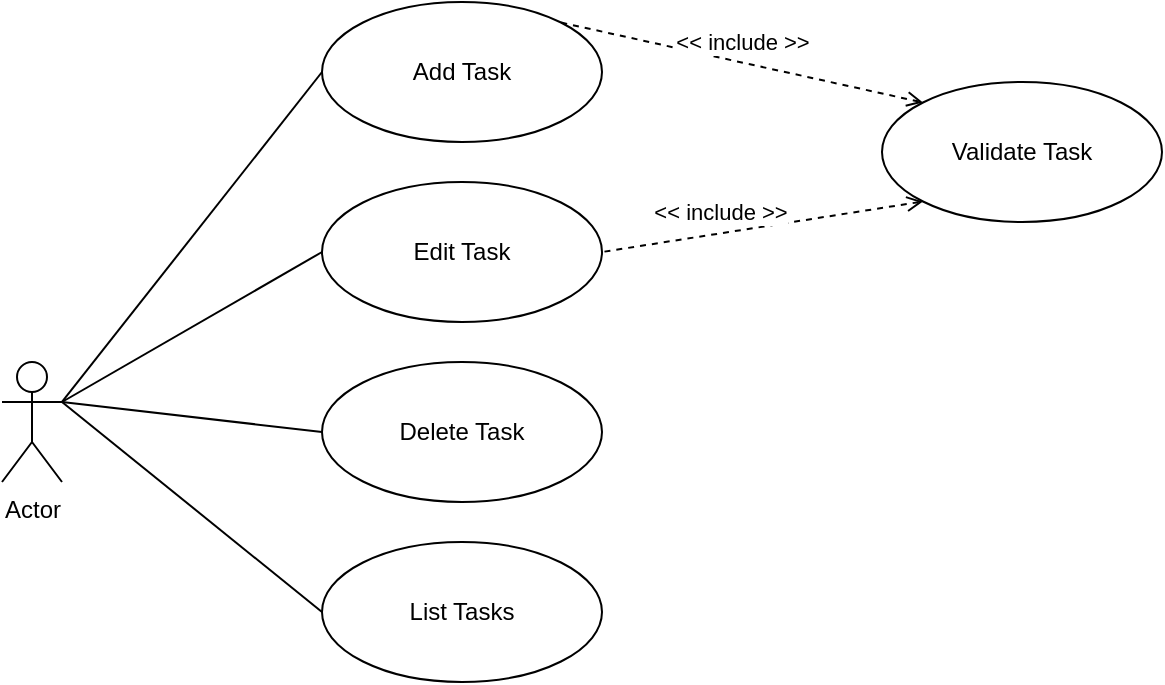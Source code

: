 <mxfile>
    <diagram id="sh7J7erF2aYugvHl6vvz" name="Todo_Usecase">
        <mxGraphModel dx="1615" dy="774" grid="1" gridSize="10" guides="1" tooltips="1" connect="1" arrows="1" fold="1" page="1" pageScale="1" pageWidth="850" pageHeight="1100" math="0" shadow="0">
            <root>
                <mxCell id="0"/>
                <mxCell id="1" parent="0"/>
                <mxCell id="7uub85wDN1RPU5bIgR91-1" value="Actor" style="shape=umlActor;verticalLabelPosition=bottom;verticalAlign=top;html=1;" vertex="1" parent="1">
                    <mxGeometry x="120" y="540" width="30" height="60" as="geometry"/>
                </mxCell>
                <mxCell id="7uub85wDN1RPU5bIgR91-2" style="edgeStyle=none;html=1;exitX=0;exitY=0.5;exitDx=0;exitDy=0;entryX=1;entryY=0.333;entryDx=0;entryDy=0;entryPerimeter=0;endArrow=none;endFill=0;" edge="1" parent="1" source="7uub85wDN1RPU5bIgR91-3" target="7uub85wDN1RPU5bIgR91-1">
                    <mxGeometry relative="1" as="geometry"/>
                </mxCell>
                <mxCell id="7uub85wDN1RPU5bIgR91-3" value="Add Task" style="ellipse;whiteSpace=wrap;html=1;" vertex="1" parent="1">
                    <mxGeometry x="280" y="360" width="140" height="70" as="geometry"/>
                </mxCell>
                <mxCell id="7uub85wDN1RPU5bIgR91-4" style="edgeStyle=none;html=1;exitX=0;exitY=0.5;exitDx=0;exitDy=0;endArrow=none;endFill=0;" edge="1" parent="1" source="7uub85wDN1RPU5bIgR91-5">
                    <mxGeometry relative="1" as="geometry">
                        <mxPoint x="150" y="560" as="targetPoint"/>
                    </mxGeometry>
                </mxCell>
                <mxCell id="7uub85wDN1RPU5bIgR91-5" value="Edit Task" style="ellipse;whiteSpace=wrap;html=1;" vertex="1" parent="1">
                    <mxGeometry x="280" y="450" width="140" height="70" as="geometry"/>
                </mxCell>
                <mxCell id="7uub85wDN1RPU5bIgR91-6" style="edgeStyle=none;html=1;exitX=0;exitY=0.5;exitDx=0;exitDy=0;entryX=1;entryY=0.333;entryDx=0;entryDy=0;entryPerimeter=0;endArrow=none;endFill=0;" edge="1" parent="1" source="7uub85wDN1RPU5bIgR91-7" target="7uub85wDN1RPU5bIgR91-1">
                    <mxGeometry relative="1" as="geometry"/>
                </mxCell>
                <mxCell id="7uub85wDN1RPU5bIgR91-7" value="Delete Task" style="ellipse;whiteSpace=wrap;html=1;" vertex="1" parent="1">
                    <mxGeometry x="280" y="540" width="140" height="70" as="geometry"/>
                </mxCell>
                <mxCell id="7uub85wDN1RPU5bIgR91-8" style="edgeStyle=none;html=1;exitX=0;exitY=0.5;exitDx=0;exitDy=0;entryX=1;entryY=0.333;entryDx=0;entryDy=0;entryPerimeter=0;endArrow=none;endFill=0;" edge="1" parent="1" source="7uub85wDN1RPU5bIgR91-9" target="7uub85wDN1RPU5bIgR91-1">
                    <mxGeometry relative="1" as="geometry"/>
                </mxCell>
                <mxCell id="7uub85wDN1RPU5bIgR91-9" value="List Tasks" style="ellipse;whiteSpace=wrap;html=1;" vertex="1" parent="1">
                    <mxGeometry x="280" y="630" width="140" height="70" as="geometry"/>
                </mxCell>
                <mxCell id="7uub85wDN1RPU5bIgR91-10" style="edgeStyle=none;html=1;exitX=0;exitY=0;exitDx=0;exitDy=0;entryX=1;entryY=0;entryDx=0;entryDy=0;endArrow=none;endFill=0;dashed=1;startArrow=open;startFill=0;" edge="1" parent="1" source="7uub85wDN1RPU5bIgR91-14" target="7uub85wDN1RPU5bIgR91-3">
                    <mxGeometry relative="1" as="geometry"/>
                </mxCell>
                <mxCell id="7uub85wDN1RPU5bIgR91-11" value="&amp;lt;&amp;lt; include &amp;gt;&amp;gt;" style="edgeLabel;html=1;align=center;verticalAlign=middle;resizable=0;points=[];" vertex="1" connectable="0" parent="7uub85wDN1RPU5bIgR91-10">
                    <mxGeometry x="0.255" y="1" relative="1" as="geometry">
                        <mxPoint x="23" y="-6" as="offset"/>
                    </mxGeometry>
                </mxCell>
                <mxCell id="7uub85wDN1RPU5bIgR91-12" style="edgeStyle=none;html=1;exitX=0;exitY=1;exitDx=0;exitDy=0;entryX=1;entryY=0.5;entryDx=0;entryDy=0;dashed=1;startArrow=open;startFill=0;endArrow=none;endFill=0;" edge="1" parent="1" source="7uub85wDN1RPU5bIgR91-14" target="7uub85wDN1RPU5bIgR91-5">
                    <mxGeometry relative="1" as="geometry"/>
                </mxCell>
                <mxCell id="7uub85wDN1RPU5bIgR91-13" value="&amp;lt;&amp;lt; include &amp;gt;&amp;gt;" style="edgeLabel;html=1;align=center;verticalAlign=middle;resizable=0;points=[];" vertex="1" connectable="0" parent="7uub85wDN1RPU5bIgR91-12">
                    <mxGeometry x="0.389" y="5" relative="1" as="geometry">
                        <mxPoint x="9" y="-17" as="offset"/>
                    </mxGeometry>
                </mxCell>
                <mxCell id="7uub85wDN1RPU5bIgR91-14" value="Validate Task" style="ellipse;whiteSpace=wrap;html=1;" vertex="1" parent="1">
                    <mxGeometry x="560" y="400" width="140" height="70" as="geometry"/>
                </mxCell>
            </root>
        </mxGraphModel>
    </diagram>
    <diagram id="pwobWAUgijRtCac4hcTn" name="MVP_ClassDiagram">
        <mxGraphModel dx="1050" dy="503" grid="1" gridSize="10" guides="1" tooltips="1" connect="1" arrows="1" fold="1" page="1" pageScale="1" pageWidth="850" pageHeight="1100" math="0" shadow="0">
            <root>
                <mxCell id="0"/>
                <mxCell id="1" parent="0"/>
                <mxCell id="uU5DJjp9jRrtXaKo1Rk1-1" value="TodoModel" style="swimlane;fontStyle=1;align=center;verticalAlign=top;childLayout=stackLayout;horizontal=1;startSize=28;horizontalStack=0;resizeParent=1;resizeParentMax=0;resizeLast=0;collapsible=1;marginBottom=0;" parent="1" vertex="1">
                    <mxGeometry x="715" y="460" width="130" height="180" as="geometry">
                        <mxRectangle x="655" y="377" width="100" height="30" as="alternateBounds"/>
                    </mxGeometry>
                </mxCell>
                <mxCell id="uU5DJjp9jRrtXaKo1Rk1-2" value="- id: number&#10;- title: string&#10;- description: string&#10;- duration: number&#10;- status: StatusEnum" style="text;strokeColor=none;fillColor=none;align=left;verticalAlign=top;spacingLeft=4;spacingRight=4;overflow=hidden;rotatable=0;points=[[0,0.5],[1,0.5]];portConstraint=eastwest;" parent="uU5DJjp9jRrtXaKo1Rk1-1" vertex="1">
                    <mxGeometry y="28" width="130" height="74" as="geometry"/>
                </mxCell>
                <mxCell id="uU5DJjp9jRrtXaKo1Rk1-3" value="" style="line;strokeWidth=1;fillColor=none;align=left;verticalAlign=middle;spacingTop=-1;spacingLeft=3;spacingRight=3;rotatable=0;labelPosition=right;points=[];portConstraint=eastwest;strokeColor=inherit;" parent="uU5DJjp9jRrtXaKo1Rk1-1" vertex="1">
                    <mxGeometry y="102" width="130" height="8" as="geometry"/>
                </mxCell>
                <mxCell id="uU5DJjp9jRrtXaKo1Rk1-4" value="+ get/set title&#10;+ get/set description&#10;+ get/set duration&#10;+ get/set status" style="text;strokeColor=none;fillColor=none;align=left;verticalAlign=top;spacingLeft=4;spacingRight=4;overflow=hidden;rotatable=0;points=[[0,0.5],[1,0.5]];portConstraint=eastwest;" parent="uU5DJjp9jRrtXaKo1Rk1-1" vertex="1">
                    <mxGeometry y="110" width="130" height="70" as="geometry"/>
                </mxCell>
                <mxCell id="4igXV5ELRWF6kjezGDT6-8" style="edgeStyle=none;html=1;exitX=0.5;exitY=1;exitDx=0;exitDy=0;entryX=0.5;entryY=0;entryDx=0;entryDy=0;endArrow=open;endFill=0;" parent="1" source="uU5DJjp9jRrtXaKo1Rk1-5" target="x4M4Bi2zKPbkmBw32K21-12" edge="1">
                    <mxGeometry relative="1" as="geometry"/>
                </mxCell>
                <mxCell id="4igXV5ELRWF6kjezGDT6-11" style="edgeStyle=none;html=1;exitX=1;exitY=0.5;exitDx=0;exitDy=0;entryX=0;entryY=0.5;entryDx=0;entryDy=0;endArrow=open;endFill=0;" parent="1" source="uU5DJjp9jRrtXaKo1Rk1-5" target="x4M4Bi2zKPbkmBw32K21-16" edge="1">
                    <mxGeometry relative="1" as="geometry"/>
                </mxCell>
                <mxCell id="C2bSEk6IoM--utISVfZk-4" style="html=1;exitX=0.75;exitY=1;exitDx=0;exitDy=0;entryX=0;entryY=0.5;entryDx=0;entryDy=0;fontColor=#FFFFFF;endArrow=open;endFill=0;" parent="1" source="uU5DJjp9jRrtXaKo1Rk1-5" target="uU5DJjp9jRrtXaKo1Rk1-1" edge="1">
                    <mxGeometry relative="1" as="geometry"/>
                </mxCell>
                <mxCell id="uU5DJjp9jRrtXaKo1Rk1-5" value="TodoPresenter" style="swimlane;fontStyle=1;align=center;verticalAlign=top;childLayout=stackLayout;horizontal=1;startSize=26;horizontalStack=0;resizeParent=1;resizeParentMax=0;resizeLast=0;collapsible=1;marginBottom=0;" parent="1" vertex="1">
                    <mxGeometry x="180" y="120" width="420" height="170" as="geometry">
                        <mxRectangle x="240" y="120" width="120" height="30" as="alternateBounds"/>
                    </mxGeometry>
                </mxCell>
                <mxCell id="uU5DJjp9jRrtXaKo1Rk1-6" value="- view: ITodoView&#10;- model: TodoModel&#10;- service: ITodoRepo" style="text;strokeColor=none;fillColor=none;align=left;verticalAlign=top;spacingLeft=4;spacingRight=4;overflow=hidden;rotatable=0;points=[[0,0.5],[1,0.5]];portConstraint=eastwest;" parent="uU5DJjp9jRrtXaKo1Rk1-5" vertex="1">
                    <mxGeometry y="26" width="420" height="54" as="geometry"/>
                </mxCell>
                <mxCell id="uU5DJjp9jRrtXaKo1Rk1-7" value="" style="line;strokeWidth=1;fillColor=none;align=left;verticalAlign=middle;spacingTop=-1;spacingLeft=3;spacingRight=3;rotatable=0;labelPosition=right;points=[];portConstraint=eastwest;strokeColor=inherit;" parent="uU5DJjp9jRrtXaKo1Rk1-5" vertex="1">
                    <mxGeometry y="80" width="420" height="8" as="geometry"/>
                </mxCell>
                <mxCell id="uU5DJjp9jRrtXaKo1Rk1-8" value="+ constructor(view: ITodoView, model: TodoModel, service: ITodoRepo): void&#10;+ getTodoList(): Todo[]&#10;+ createTodo(todo: Todo): void&#10;+ editTodo(todo: Todo): void&#10;+ deleteTodo(id: number): void" style="text;strokeColor=none;fillColor=none;align=left;verticalAlign=top;spacingLeft=4;spacingRight=4;overflow=hidden;rotatable=0;points=[[0,0.5],[1,0.5]];portConstraint=eastwest;" parent="uU5DJjp9jRrtXaKo1Rk1-5" vertex="1">
                    <mxGeometry y="88" width="420" height="82" as="geometry"/>
                </mxCell>
                <mxCell id="4igXV5ELRWF6kjezGDT6-9" style="edgeStyle=none;html=1;exitX=1;exitY=0.5;exitDx=0;exitDy=0;entryX=0;entryY=0.5;entryDx=0;entryDy=0;endArrow=block;endFill=0;dashed=1;" parent="1" source="x4M4Bi2zKPbkmBw32K21-5" target="x4M4Bi2zKPbkmBw32K21-12" edge="1">
                    <mxGeometry relative="1" as="geometry"/>
                </mxCell>
                <mxCell id="4igXV5ELRWF6kjezGDT6-17" style="edgeStyle=orthogonalEdgeStyle;html=1;exitX=0.5;exitY=0;exitDx=0;exitDy=0;entryX=0;entryY=0.5;entryDx=0;entryDy=0;endArrow=open;endFill=0;" parent="1" source="x4M4Bi2zKPbkmBw32K21-5" target="uU5DJjp9jRrtXaKo1Rk1-5" edge="1">
                    <mxGeometry relative="1" as="geometry"/>
                </mxCell>
                <mxCell id="x4M4Bi2zKPbkmBw32K21-5" value="TodoView" style="swimlane;fontStyle=1;align=center;verticalAlign=top;childLayout=stackLayout;horizontal=1;startSize=26;horizontalStack=0;resizeParent=1;resizeParentMax=0;resizeLast=0;collapsible=1;marginBottom=0;" parent="1" vertex="1">
                    <mxGeometry y="414" width="190" height="160" as="geometry">
                        <mxRectangle x="40" y="377" width="100" height="30" as="alternateBounds"/>
                    </mxGeometry>
                </mxCell>
                <mxCell id="x4M4Bi2zKPbkmBw32K21-6" value="+ todos: Todo[]&#10;+ errorMessage: string&#10;+ todoInput: Todo&#10;+ presenter: TodoPresenter" style="text;strokeColor=none;fillColor=none;align=left;verticalAlign=top;spacingLeft=4;spacingRight=4;overflow=hidden;rotatable=0;points=[[0,0.5],[1,0.5]];portConstraint=eastwest;" parent="x4M4Bi2zKPbkmBw32K21-5" vertex="1">
                    <mxGeometry y="26" width="190" height="64" as="geometry"/>
                </mxCell>
                <mxCell id="x4M4Bi2zKPbkmBw32K21-7" value="" style="line;strokeWidth=1;fillColor=none;align=left;verticalAlign=middle;spacingTop=-1;spacingLeft=3;spacingRight=3;rotatable=0;labelPosition=right;points=[];portConstraint=eastwest;strokeColor=inherit;" parent="x4M4Bi2zKPbkmBw32K21-5" vertex="1">
                    <mxGeometry y="90" width="190" height="8" as="geometry"/>
                </mxCell>
                <mxCell id="x4M4Bi2zKPbkmBw32K21-8" value="- handleCreate(todo:Todo): void&#10;- handleEdit(todo: Todo): void&#10;- handleDelete(id: number): void" style="text;strokeColor=none;fillColor=none;align=left;verticalAlign=top;spacingLeft=4;spacingRight=4;overflow=hidden;rotatable=0;points=[[0,0.5],[1,0.5]];portConstraint=eastwest;" parent="x4M4Bi2zKPbkmBw32K21-5" vertex="1">
                    <mxGeometry y="98" width="190" height="62" as="geometry"/>
                </mxCell>
                <mxCell id="x4M4Bi2zKPbkmBw32K21-12" value="&lt;&lt; interface &gt;&gt;&#10;ITodoView" style="swimlane;fontStyle=1;align=center;verticalAlign=top;childLayout=stackLayout;horizontal=1;startSize=40;horizontalStack=0;resizeParent=1;resizeParentMax=0;resizeLast=0;collapsible=1;marginBottom=0;" parent="1" vertex="1">
                    <mxGeometry x="250" y="438" width="280" height="112" as="geometry">
                        <mxRectangle x="330" y="430" width="130" height="40" as="alternateBounds"/>
                    </mxGeometry>
                </mxCell>
                <mxCell id="x4M4Bi2zKPbkmBw32K21-15" value="loadData(todos: Todo[]): void&#10;resetInput(): void&#10;showError(errorMessage: string): void&#10;showSuccess(successMessage: string): void" style="text;strokeColor=none;fillColor=none;align=left;verticalAlign=top;spacingLeft=4;spacingRight=4;overflow=hidden;rotatable=0;points=[[0,0.5],[1,0.5]];portConstraint=eastwest;" parent="x4M4Bi2zKPbkmBw32K21-12" vertex="1">
                    <mxGeometry y="40" width="280" height="72" as="geometry"/>
                </mxCell>
                <mxCell id="x4M4Bi2zKPbkmBw32K21-16" value="&lt;&lt; interface &gt;&gt;&#10;ITodoRepo" style="swimlane;fontStyle=1;align=center;verticalAlign=top;childLayout=stackLayout;horizontal=1;startSize=40;horizontalStack=0;resizeParent=1;resizeParentMax=0;resizeLast=0;collapsible=1;marginBottom=0;" parent="1" vertex="1">
                    <mxGeometry x="640" y="149" width="280" height="112" as="geometry">
                        <mxRectangle x="640" y="115" width="130" height="40" as="alternateBounds"/>
                    </mxGeometry>
                </mxCell>
                <mxCell id="x4M4Bi2zKPbkmBw32K21-18" value="getTodoList(): Todo[]&#10;createTodo(todo: Todo): void&#10;updateTodo(todo: Todo): void&#10;deleteTodo(id: number): void" style="text;strokeColor=none;fillColor=none;align=left;verticalAlign=top;spacingLeft=4;spacingRight=4;overflow=hidden;rotatable=0;points=[[0,0.5],[1,0.5]];portConstraint=eastwest;" parent="x4M4Bi2zKPbkmBw32K21-16" vertex="1">
                    <mxGeometry y="40" width="280" height="72" as="geometry"/>
                </mxCell>
                <mxCell id="4igXV5ELRWF6kjezGDT6-13" style="edgeStyle=none;html=1;exitX=0.5;exitY=0;exitDx=0;exitDy=0;entryX=0.5;entryY=1;entryDx=0;entryDy=0;endArrow=block;endFill=0;dashed=1;" parent="1" source="4igXV5ELRWF6kjezGDT6-4" target="x4M4Bi2zKPbkmBw32K21-16" edge="1">
                    <mxGeometry relative="1" as="geometry"/>
                </mxCell>
                <mxCell id="4igXV5ELRWF6kjezGDT6-4" value="TodoRepo" style="swimlane;fontStyle=1;align=center;verticalAlign=top;childLayout=stackLayout;horizontal=1;startSize=30;horizontalStack=0;resizeParent=1;resizeParentMax=0;resizeLast=0;collapsible=1;marginBottom=0;" parent="1" vertex="1" collapsed="1">
                    <mxGeometry x="730" y="320" width="100" height="30" as="geometry">
                        <mxRectangle x="655" y="230" width="160" height="30" as="alternateBounds"/>
                    </mxGeometry>
                </mxCell>
            </root>
        </mxGraphModel>
    </diagram>
    <diagram id="l4eYUrH_tBh5eO2mnF7a" name="VIPER_ClassDiagram">
        <mxGraphModel dx="1050" dy="1603" grid="1" gridSize="10" guides="1" tooltips="1" connect="1" arrows="1" fold="1" page="1" pageScale="1" pageWidth="850" pageHeight="1100" math="0" shadow="0">
            <root>
                <mxCell id="0"/>
                <mxCell id="1" parent="0"/>
                <mxCell id="CTccMa4ZF6ZhDDbnoaF_-11" value="&lt;&lt; interface &gt;&gt;&#10;ITodoView" style="swimlane;fontStyle=1;align=center;verticalAlign=top;childLayout=stackLayout;horizontal=1;startSize=40;horizontalStack=0;resizeParent=1;resizeParentMax=0;resizeLast=0;collapsible=1;marginBottom=0;" parent="1" vertex="1">
                    <mxGeometry x="270" y="400" width="280" height="112" as="geometry">
                        <mxRectangle x="330" y="380" width="130" height="40" as="alternateBounds"/>
                    </mxGeometry>
                </mxCell>
                <mxCell id="CTccMa4ZF6ZhDDbnoaF_-12" value="loadData(todos: Todo[]): void&#10;resetInput(): void&#10;showError(errorMessage: string): void&#10;showSuccess(successMessage: string): void" style="text;strokeColor=none;fillColor=none;align=left;verticalAlign=top;spacingLeft=4;spacingRight=4;overflow=hidden;rotatable=0;points=[[0,0.5],[1,0.5]];portConstraint=eastwest;" parent="CTccMa4ZF6ZhDDbnoaF_-11" vertex="1">
                    <mxGeometry y="40" width="280" height="72" as="geometry"/>
                </mxCell>
                <mxCell id="LCTBcHF5Dp_FqrNE8A8V-1" style="edgeStyle=none;html=1;exitX=0.5;exitY=0;exitDx=0;exitDy=0;fontColor=#FFFFFF;endArrow=block;endFill=0;dashed=1;entryX=0.511;entryY=1.042;entryDx=0;entryDy=0;entryPerimeter=0;" parent="1" source="cbZlL0SL14AivZehqzmd-1" target="cbZlL0SL14AivZehqzmd-42" edge="1">
                    <mxGeometry relative="1" as="geometry">
                        <mxPoint x="1080" y="430" as="targetPoint"/>
                    </mxGeometry>
                </mxCell>
                <mxCell id="cbZlL0SL14AivZehqzmd-1" value="TodoRepo" style="swimlane;fontStyle=1;align=center;verticalAlign=top;childLayout=stackLayout;horizontal=1;startSize=60;horizontalStack=0;resizeParent=1;resizeParentMax=0;resizeLast=0;collapsible=1;marginBottom=0;" parent="1" vertex="1" collapsed="1">
                    <mxGeometry x="1020" y="441" width="120" height="30" as="geometry">
                        <mxRectangle x="645" y="410" width="155" height="30" as="alternateBounds"/>
                    </mxGeometry>
                </mxCell>
                <mxCell id="cbZlL0SL14AivZehqzmd-21" value="TodoEntity" style="swimlane;fontStyle=1;align=center;verticalAlign=top;childLayout=stackLayout;horizontal=1;startSize=26;horizontalStack=0;resizeParent=1;resizeParentMax=0;resizeLast=0;collapsible=1;marginBottom=0;" parent="1" vertex="1">
                    <mxGeometry x="1000" y="-73" width="160" height="188" as="geometry">
                        <mxRectangle x="1000" y="85" width="120" height="30" as="alternateBounds"/>
                    </mxGeometry>
                </mxCell>
                <mxCell id="cbZlL0SL14AivZehqzmd-22" value="- id: number&#10;- title: string&#10;- description: string&#10;- duration: number&#10;- status: StatusEnum" style="text;strokeColor=none;fillColor=none;align=left;verticalAlign=top;spacingLeft=4;spacingRight=4;overflow=hidden;rotatable=0;points=[[0,0.5],[1,0.5]];portConstraint=eastwest;" parent="cbZlL0SL14AivZehqzmd-21" vertex="1">
                    <mxGeometry y="26" width="160" height="84" as="geometry"/>
                </mxCell>
                <mxCell id="cbZlL0SL14AivZehqzmd-23" value="" style="line;strokeWidth=1;fillColor=none;align=left;verticalAlign=middle;spacingTop=-1;spacingLeft=3;spacingRight=3;rotatable=0;labelPosition=right;points=[];portConstraint=eastwest;strokeColor=inherit;" parent="cbZlL0SL14AivZehqzmd-21" vertex="1">
                    <mxGeometry y="110" width="160" height="8" as="geometry"/>
                </mxCell>
                <mxCell id="cbZlL0SL14AivZehqzmd-24" value="+ get/set title&#10;+ get/set description&#10;+ get/set duration&#10;+ get/set status" style="text;strokeColor=none;fillColor=none;align=left;verticalAlign=top;spacingLeft=4;spacingRight=4;overflow=hidden;rotatable=0;points=[[0,0.5],[1,0.5]];portConstraint=eastwest;" parent="cbZlL0SL14AivZehqzmd-21" vertex="1">
                    <mxGeometry y="118" width="160" height="70" as="geometry"/>
                </mxCell>
                <mxCell id="LCTBcHF5Dp_FqrNE8A8V-3" style="edgeStyle=none;html=1;exitX=1;exitY=0.5;exitDx=0;exitDy=0;entryX=0;entryY=0.5;entryDx=0;entryDy=0;fontColor=#FFFFFF;endArrow=open;endFill=0;" parent="1" source="cbZlL0SL14AivZehqzmd-25" target="cbZlL0SL14AivZehqzmd-29" edge="1">
                    <mxGeometry relative="1" as="geometry"/>
                </mxCell>
                <mxCell id="LCTBcHF5Dp_FqrNE8A8V-6" style="edgeStyle=none;html=1;exitX=0.5;exitY=1;exitDx=0;exitDy=0;entryX=0.5;entryY=0;entryDx=0;entryDy=0;fontColor=#FFFFFF;endArrow=open;endFill=0;" parent="1" source="cbZlL0SL14AivZehqzmd-25" target="CTccMa4ZF6ZhDDbnoaF_-11" edge="1">
                    <mxGeometry relative="1" as="geometry"/>
                </mxCell>
                <mxCell id="cbZlL0SL14AivZehqzmd-25" value="TodoPresenter" style="swimlane;fontStyle=1;align=center;verticalAlign=top;childLayout=stackLayout;horizontal=1;startSize=26;horizontalStack=0;resizeParent=1;resizeParentMax=0;resizeLast=0;collapsible=1;marginBottom=0;" parent="1" vertex="1">
                    <mxGeometry x="240" y="115" width="340" height="150" as="geometry">
                        <mxRectangle x="230" y="170" width="120" height="30" as="alternateBounds"/>
                    </mxGeometry>
                </mxCell>
                <mxCell id="cbZlL0SL14AivZehqzmd-26" value="- view: ITodoView&#10;- interactor: TodoInteractor" style="text;strokeColor=none;fillColor=none;align=left;verticalAlign=top;spacingLeft=4;spacingRight=4;overflow=hidden;rotatable=0;points=[[0,0.5],[1,0.5]];portConstraint=eastwest;" parent="cbZlL0SL14AivZehqzmd-25" vertex="1">
                    <mxGeometry y="26" width="340" height="34" as="geometry"/>
                </mxCell>
                <mxCell id="cbZlL0SL14AivZehqzmd-27" value="" style="line;strokeWidth=1;fillColor=none;align=left;verticalAlign=middle;spacingTop=-1;spacingLeft=3;spacingRight=3;rotatable=0;labelPosition=right;points=[];portConstraint=eastwest;strokeColor=inherit;" parent="cbZlL0SL14AivZehqzmd-25" vertex="1">
                    <mxGeometry y="60" width="340" height="8" as="geometry"/>
                </mxCell>
                <mxCell id="cbZlL0SL14AivZehqzmd-28" value="+ constructor(view: ITodoView, interactor: TodoInteractor): void&#10;+ getTodoList(): Todo[]&#10;+ createTodo(todo: Todo): void&#10;+ editTodo(todo: Todo): void&#10;+ deleteTodo(id: number): void" style="text;strokeColor=none;fillColor=none;align=left;verticalAlign=top;spacingLeft=4;spacingRight=4;overflow=hidden;rotatable=0;points=[[0,0.5],[1,0.5]];portConstraint=eastwest;" parent="cbZlL0SL14AivZehqzmd-25" vertex="1">
                    <mxGeometry y="68" width="340" height="82" as="geometry"/>
                </mxCell>
                <mxCell id="LCTBcHF5Dp_FqrNE8A8V-4" style="edgeStyle=none;html=1;exitX=0.75;exitY=0;exitDx=0;exitDy=0;entryX=0;entryY=0.5;entryDx=0;entryDy=0;fontColor=#FFFFFF;endArrow=open;endFill=0;" parent="1" source="cbZlL0SL14AivZehqzmd-29" target="cbZlL0SL14AivZehqzmd-21" edge="1">
                    <mxGeometry relative="1" as="geometry"/>
                </mxCell>
                <mxCell id="LCTBcHF5Dp_FqrNE8A8V-5" style="edgeStyle=none;html=1;exitX=0.75;exitY=1;exitDx=0;exitDy=0;entryX=0;entryY=0.5;entryDx=0;entryDy=0;fontColor=#FFFFFF;endArrow=open;endFill=0;" parent="1" source="cbZlL0SL14AivZehqzmd-29" target="cbZlL0SL14AivZehqzmd-41" edge="1">
                    <mxGeometry relative="1" as="geometry"/>
                </mxCell>
                <mxCell id="cbZlL0SL14AivZehqzmd-29" value="TodoInteractor" style="swimlane;fontStyle=1;align=center;verticalAlign=top;childLayout=stackLayout;horizontal=1;startSize=26;horizontalStack=0;resizeParent=1;resizeParentMax=0;resizeLast=0;collapsible=1;marginBottom=0;" parent="1" vertex="1">
                    <mxGeometry x="650" y="120" width="210" height="140" as="geometry">
                        <mxRectangle x="590" y="160" width="120" height="30" as="alternateBounds"/>
                    </mxGeometry>
                </mxCell>
                <mxCell id="cbZlL0SL14AivZehqzmd-30" value="- todoRepo: ITodoRepo" style="text;strokeColor=none;fillColor=none;align=left;verticalAlign=top;spacingLeft=4;spacingRight=4;overflow=hidden;rotatable=0;points=[[0,0.5],[1,0.5]];portConstraint=eastwest;" parent="cbZlL0SL14AivZehqzmd-29" vertex="1">
                    <mxGeometry y="26" width="210" height="24" as="geometry"/>
                </mxCell>
                <mxCell id="cbZlL0SL14AivZehqzmd-31" value="" style="line;strokeWidth=1;fillColor=none;align=left;verticalAlign=middle;spacingTop=-1;spacingLeft=3;spacingRight=3;rotatable=0;labelPosition=right;points=[];portConstraint=eastwest;strokeColor=inherit;" parent="cbZlL0SL14AivZehqzmd-29" vertex="1">
                    <mxGeometry y="50" width="210" height="8" as="geometry"/>
                </mxCell>
                <mxCell id="cbZlL0SL14AivZehqzmd-32" value="+ constructor(todoRepo: ITodoRepo)&#10;+ getTodoList(): Todo[]&#10;+ createTodo(todo: Todo): void&#10;+ updadteTodo(todo: Todo): void&#10;+ deleteTodo(todo: Todo): void" style="text;strokeColor=none;fillColor=none;align=left;verticalAlign=top;spacingLeft=4;spacingRight=4;overflow=hidden;rotatable=0;points=[[0,0.5],[1,0.5]];portConstraint=eastwest;" parent="cbZlL0SL14AivZehqzmd-29" vertex="1">
                    <mxGeometry y="58" width="210" height="82" as="geometry"/>
                </mxCell>
                <mxCell id="LCTBcHF5Dp_FqrNE8A8V-2" style="edgeStyle=none;html=1;exitX=1;exitY=0.5;exitDx=0;exitDy=0;entryX=0;entryY=0.5;entryDx=0;entryDy=0;fontColor=#FFFFFF;endArrow=open;endFill=0;" parent="1" source="K7YCB6w8H0Jf6cRRB3o_-1" target="cbZlL0SL14AivZehqzmd-25" edge="1">
                    <mxGeometry relative="1" as="geometry">
                        <mxPoint x="160" y="185" as="sourcePoint"/>
                    </mxGeometry>
                </mxCell>
                <mxCell id="cbZlL0SL14AivZehqzmd-41" value="&lt;&lt; interface &gt;&gt;&#10;ITodoRepo" style="swimlane;fontStyle=1;align=center;verticalAlign=top;childLayout=stackLayout;horizontal=1;startSize=40;horizontalStack=0;resizeParent=1;resizeParentMax=0;resizeLast=0;collapsible=1;marginBottom=0;" parent="1" vertex="1">
                    <mxGeometry x="990" y="240" width="180" height="112" as="geometry">
                        <mxRectangle x="1020" y="370" width="130" height="40" as="alternateBounds"/>
                    </mxGeometry>
                </mxCell>
                <mxCell id="cbZlL0SL14AivZehqzmd-42" value="getTodoList(): Todo[]&#10;createTodo(todo: Todo): void&#10;updateTodo(todo: Todo): void&#10;deleteTodo(id: number): void" style="text;strokeColor=none;fillColor=none;align=left;verticalAlign=top;spacingLeft=4;spacingRight=4;overflow=hidden;rotatable=0;points=[[0,0.5],[1,0.5]];portConstraint=eastwest;" parent="cbZlL0SL14AivZehqzmd-41" vertex="1">
                    <mxGeometry y="40" width="180" height="72" as="geometry"/>
                </mxCell>
                <mxCell id="hVW7FGqrcsTJt2x-3BZ1-1" style="edgeStyle=none;html=1;exitX=0.5;exitY=1;exitDx=0;exitDy=0;entryX=0;entryY=0.5;entryDx=0;entryDy=0;endArrow=block;endFill=0;dashed=1;" edge="1" parent="1" source="K7YCB6w8H0Jf6cRRB3o_-1" target="CTccMa4ZF6ZhDDbnoaF_-11">
                    <mxGeometry relative="1" as="geometry"/>
                </mxCell>
                <mxCell id="K7YCB6w8H0Jf6cRRB3o_-1" value="TodoView" style="swimlane;fontStyle=1;align=center;verticalAlign=top;childLayout=stackLayout;horizontal=1;startSize=26;horizontalStack=0;resizeParent=1;resizeParentMax=0;resizeLast=0;collapsible=1;marginBottom=0;" vertex="1" parent="1">
                    <mxGeometry y="110" width="190" height="160" as="geometry">
                        <mxRectangle x="50" y="170" width="100" height="30" as="alternateBounds"/>
                    </mxGeometry>
                </mxCell>
                <mxCell id="K7YCB6w8H0Jf6cRRB3o_-2" value="+ todos: Todo[]&#10;+ errorMessage: string&#10;+ todoInput: Todo&#10;+ presenter: TodoPresenter" style="text;strokeColor=none;fillColor=none;align=left;verticalAlign=top;spacingLeft=4;spacingRight=4;overflow=hidden;rotatable=0;points=[[0,0.5],[1,0.5]];portConstraint=eastwest;" vertex="1" parent="K7YCB6w8H0Jf6cRRB3o_-1">
                    <mxGeometry y="26" width="190" height="64" as="geometry"/>
                </mxCell>
                <mxCell id="K7YCB6w8H0Jf6cRRB3o_-3" value="" style="line;strokeWidth=1;fillColor=none;align=left;verticalAlign=middle;spacingTop=-1;spacingLeft=3;spacingRight=3;rotatable=0;labelPosition=right;points=[];portConstraint=eastwest;strokeColor=inherit;" vertex="1" parent="K7YCB6w8H0Jf6cRRB3o_-1">
                    <mxGeometry y="90" width="190" height="8" as="geometry"/>
                </mxCell>
                <mxCell id="K7YCB6w8H0Jf6cRRB3o_-4" value="- handleCreate(todo:Todo): void&#10;- handleEdit(todo: Todo): void&#10;- handleDelete(id: number): void" style="text;strokeColor=none;fillColor=none;align=left;verticalAlign=top;spacingLeft=4;spacingRight=4;overflow=hidden;rotatable=0;points=[[0,0.5],[1,0.5]];portConstraint=eastwest;" vertex="1" parent="K7YCB6w8H0Jf6cRRB3o_-1">
                    <mxGeometry y="98" width="190" height="62" as="geometry"/>
                </mxCell>
            </root>
        </mxGraphModel>
    </diagram>
    <diagram id="jICyeyKJiluZy_WMjsJQ" name="Test_Usecase">
        <mxGraphModel dx="1050" dy="503" grid="1" gridSize="10" guides="1" tooltips="1" connect="1" arrows="1" fold="1" page="1" pageScale="1" pageWidth="850" pageHeight="1100" math="0" shadow="0">
            <root>
                <mxCell id="0"/>
                <mxCell id="1" parent="0"/>
                <mxCell id="rdta3n25YzXr3J9dtFtO-1" value="Foody" style="shape=umlFrame;whiteSpace=wrap;html=1;" vertex="1" parent="1">
                    <mxGeometry x="200" y="40" width="400" height="480" as="geometry"/>
                </mxCell>
                <mxCell id="rdta3n25YzXr3J9dtFtO-2" style="edgeStyle=none;html=1;exitX=0.5;exitY=0.5;exitDx=0;exitDy=0;exitPerimeter=0;entryX=0;entryY=0.5;entryDx=0;entryDy=0;endArrow=none;endFill=0;" edge="1" parent="1" source="rdta3n25YzXr3J9dtFtO-6" target="rdta3n25YzXr3J9dtFtO-10">
                    <mxGeometry relative="1" as="geometry"/>
                </mxCell>
                <mxCell id="rdta3n25YzXr3J9dtFtO-3" style="edgeStyle=none;html=1;exitX=0.5;exitY=0.5;exitDx=0;exitDy=0;exitPerimeter=0;entryX=0;entryY=0.5;entryDx=0;entryDy=0;endArrow=none;endFill=0;" edge="1" parent="1" source="rdta3n25YzXr3J9dtFtO-6" target="rdta3n25YzXr3J9dtFtO-11">
                    <mxGeometry relative="1" as="geometry"/>
                </mxCell>
                <mxCell id="rdta3n25YzXr3J9dtFtO-4" style="edgeStyle=none;html=1;exitX=0.5;exitY=0.5;exitDx=0;exitDy=0;exitPerimeter=0;entryX=0;entryY=0.5;entryDx=0;entryDy=0;endArrow=none;endFill=0;" edge="1" parent="1" source="rdta3n25YzXr3J9dtFtO-6" target="rdta3n25YzXr3J9dtFtO-12">
                    <mxGeometry relative="1" as="geometry"/>
                </mxCell>
                <mxCell id="rdta3n25YzXr3J9dtFtO-5" style="edgeStyle=none;html=1;entryX=0;entryY=0.5;entryDx=0;entryDy=0;endArrow=none;endFill=0;exitX=0.5;exitY=0.5;exitDx=0;exitDy=0;exitPerimeter=0;" edge="1" parent="1" source="rdta3n25YzXr3J9dtFtO-6" target="rdta3n25YzXr3J9dtFtO-13">
                    <mxGeometry relative="1" as="geometry">
                        <mxPoint x="110" y="220" as="sourcePoint"/>
                    </mxGeometry>
                </mxCell>
                <mxCell id="rdta3n25YzXr3J9dtFtO-6" value="Customer" style="shape=umlActor;verticalLabelPosition=bottom;verticalAlign=top;html=1;" vertex="1" parent="1">
                    <mxGeometry x="70" y="160" width="30" height="60" as="geometry"/>
                </mxCell>
                <mxCell id="rdta3n25YzXr3J9dtFtO-7" style="edgeStyle=none;html=1;exitX=0.5;exitY=0.5;exitDx=0;exitDy=0;exitPerimeter=0;entryX=1;entryY=0.5;entryDx=0;entryDy=0;endArrow=none;endFill=0;" edge="1" parent="1" source="rdta3n25YzXr3J9dtFtO-9" target="rdta3n25YzXr3J9dtFtO-12">
                    <mxGeometry relative="1" as="geometry"/>
                </mxCell>
                <mxCell id="rdta3n25YzXr3J9dtFtO-8" style="edgeStyle=none;html=1;exitX=0.5;exitY=0.5;exitDx=0;exitDy=0;exitPerimeter=0;entryX=1;entryY=0.5;entryDx=0;entryDy=0;endArrow=none;endFill=0;" edge="1" parent="1" source="rdta3n25YzXr3J9dtFtO-9" target="rdta3n25YzXr3J9dtFtO-13">
                    <mxGeometry relative="1" as="geometry"/>
                </mxCell>
                <mxCell id="rdta3n25YzXr3J9dtFtO-9" value="Foody" style="shape=umlActor;verticalLabelPosition=bottom;verticalAlign=top;html=1;" vertex="1" parent="1">
                    <mxGeometry x="730" y="120" width="30" height="60" as="geometry"/>
                </mxCell>
                <mxCell id="rdta3n25YzXr3J9dtFtO-10" value="Login&lt;span style=&quot;color: rgba(0, 0, 0, 0); font-family: monospace; font-size: 0px; text-align: start;&quot;&gt;%3CmxGraphModel%3E%3Croot%3E%3CmxCell%20id%3D%220%22%2F%3E%3CmxCell%20id%3D%221%22%20parent%3D%220%22%2F%3E%3CmxCell%20id%3D%222%22%20value%3D%22Customer%22%20style%3D%22shape%3DumlActor%3BverticalLabelPosition%3Dbottom%3BverticalAlign%3Dtop%3Bhtml%3D1%3B%22%20vertex%3D%221%22%20parent%3D%221%22%3E%3CmxGeometry%20x%3D%2290%22%20y%3D%22120%22%20width%3D%2230%22%20height%3D%2260%22%20as%3D%22geometry%22%2F%3E%3C%2FmxCell%3E%3C%2Froot%3E%3C%2FmxGraphModel%3E&lt;/span&gt;" style="ellipse;whiteSpace=wrap;html=1;" vertex="1" parent="1">
                    <mxGeometry x="240" y="80" width="140" height="70" as="geometry"/>
                </mxCell>
                <mxCell id="rdta3n25YzXr3J9dtFtO-11" value="Search Food" style="ellipse;whiteSpace=wrap;html=1;" vertex="1" parent="1">
                    <mxGeometry x="320" y="170" width="140" height="70" as="geometry"/>
                </mxCell>
                <mxCell id="rdta3n25YzXr3J9dtFtO-12" value="Order Food" style="ellipse;whiteSpace=wrap;html=1;" vertex="1" parent="1">
                    <mxGeometry x="310" y="250" width="140" height="70" as="geometry"/>
                </mxCell>
                <mxCell id="rdta3n25YzXr3J9dtFtO-13" value="Make payments" style="ellipse;whiteSpace=wrap;html=1;" vertex="1" parent="1">
                    <mxGeometry x="320" y="340" width="140" height="60" as="geometry"/>
                </mxCell>
                <mxCell id="rdta3n25YzXr3J9dtFtO-14" value="Validate account" style="ellipse;whiteSpace=wrap;html=1;" vertex="1" parent="1">
                    <mxGeometry x="500" y="60" width="80" height="40" as="geometry"/>
                </mxCell>
                <mxCell id="rdta3n25YzXr3J9dtFtO-15" value="Show error" style="ellipse;whiteSpace=wrap;html=1;" vertex="1" parent="1">
                    <mxGeometry x="500" y="120" width="80" height="40" as="geometry"/>
                </mxCell>
                <mxCell id="rdta3n25YzXr3J9dtFtO-16" value="&amp;lt;&amp;lt;include&amp;gt;&amp;gt;" style="html=1;verticalAlign=bottom;labelBackgroundColor=none;endArrow=open;endFill=0;dashed=1;entryX=0;entryY=0.5;entryDx=0;entryDy=0;exitX=1;exitY=0;exitDx=0;exitDy=0;" edge="1" parent="1" source="rdta3n25YzXr3J9dtFtO-10" target="rdta3n25YzXr3J9dtFtO-14">
                    <mxGeometry width="160" relative="1" as="geometry">
                        <mxPoint x="300" y="270" as="sourcePoint"/>
                        <mxPoint x="460" y="270" as="targetPoint"/>
                    </mxGeometry>
                </mxCell>
                <mxCell id="rdta3n25YzXr3J9dtFtO-17" value="&amp;lt;&amp;lt;extend&amp;gt;&amp;gt;" style="html=1;verticalAlign=bottom;labelBackgroundColor=none;endArrow=open;endFill=0;dashed=1;entryX=1;entryY=1;entryDx=0;entryDy=0;exitX=0;exitY=0.5;exitDx=0;exitDy=0;" edge="1" parent="1" source="rdta3n25YzXr3J9dtFtO-15" target="rdta3n25YzXr3J9dtFtO-10">
                    <mxGeometry width="160" relative="1" as="geometry">
                        <mxPoint x="300" y="270" as="sourcePoint"/>
                        <mxPoint x="460" y="270" as="targetPoint"/>
                    </mxGeometry>
                </mxCell>
                <mxCell id="rdta3n25YzXr3J9dtFtO-18" style="edgeStyle=elbowEdgeStyle;html=1;exitX=0.5;exitY=0;exitDx=0;exitDy=0;endArrow=block;endFill=0;elbow=vertical;" edge="1" parent="1" source="rdta3n25YzXr3J9dtFtO-19" target="rdta3n25YzXr3J9dtFtO-13">
                    <mxGeometry relative="1" as="geometry"/>
                </mxCell>
                <mxCell id="rdta3n25YzXr3J9dtFtO-19" value="Paqy by AirPay" style="ellipse;whiteSpace=wrap;html=1;" vertex="1" parent="1">
                    <mxGeometry x="460" y="440" width="100" height="40" as="geometry"/>
                </mxCell>
                <mxCell id="rdta3n25YzXr3J9dtFtO-20" style="edgeStyle=elbowEdgeStyle;html=1;exitX=0.5;exitY=0;exitDx=0;exitDy=0;entryX=0.5;entryY=1;entryDx=0;entryDy=0;endArrow=block;endFill=0;elbow=vertical;" edge="1" parent="1" source="rdta3n25YzXr3J9dtFtO-21" target="rdta3n25YzXr3J9dtFtO-13">
                    <mxGeometry relative="1" as="geometry"/>
                </mxCell>
                <mxCell id="rdta3n25YzXr3J9dtFtO-21" value="Pay by card" style="ellipse;whiteSpace=wrap;html=1;" vertex="1" parent="1">
                    <mxGeometry x="345" y="440" width="90" height="40" as="geometry"/>
                </mxCell>
                <mxCell id="rdta3n25YzXr3J9dtFtO-22" style="edgeStyle=elbowEdgeStyle;html=1;exitX=0.5;exitY=0;exitDx=0;exitDy=0;entryX=0.5;entryY=1;entryDx=0;entryDy=0;endArrow=block;endFill=0;elbow=vertical;" edge="1" parent="1" source="rdta3n25YzXr3J9dtFtO-23" target="rdta3n25YzXr3J9dtFtO-13">
                    <mxGeometry relative="1" as="geometry"/>
                </mxCell>
                <mxCell id="rdta3n25YzXr3J9dtFtO-23" value="Pay by card" style="ellipse;whiteSpace=wrap;html=1;" vertex="1" parent="1">
                    <mxGeometry x="220" y="440" width="90" height="40" as="geometry"/>
                </mxCell>
            </root>
        </mxGraphModel>
    </diagram>
</mxfile>